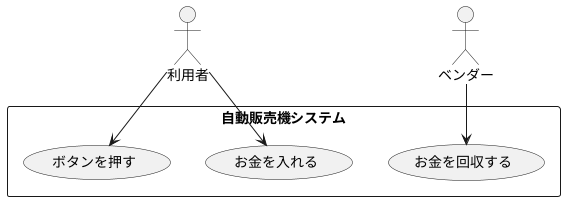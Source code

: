 @startuml 演習６－４
actor 利用者
actor ベンダー
rectangle 自動販売機システム {
    usecase お金を入れる
    usecase ボタンを押す
    usecase お金を回収する
}
利用者-->お金を入れる
利用者-->ボタンを押す
ベンダー-->お金を回収する
@enduml